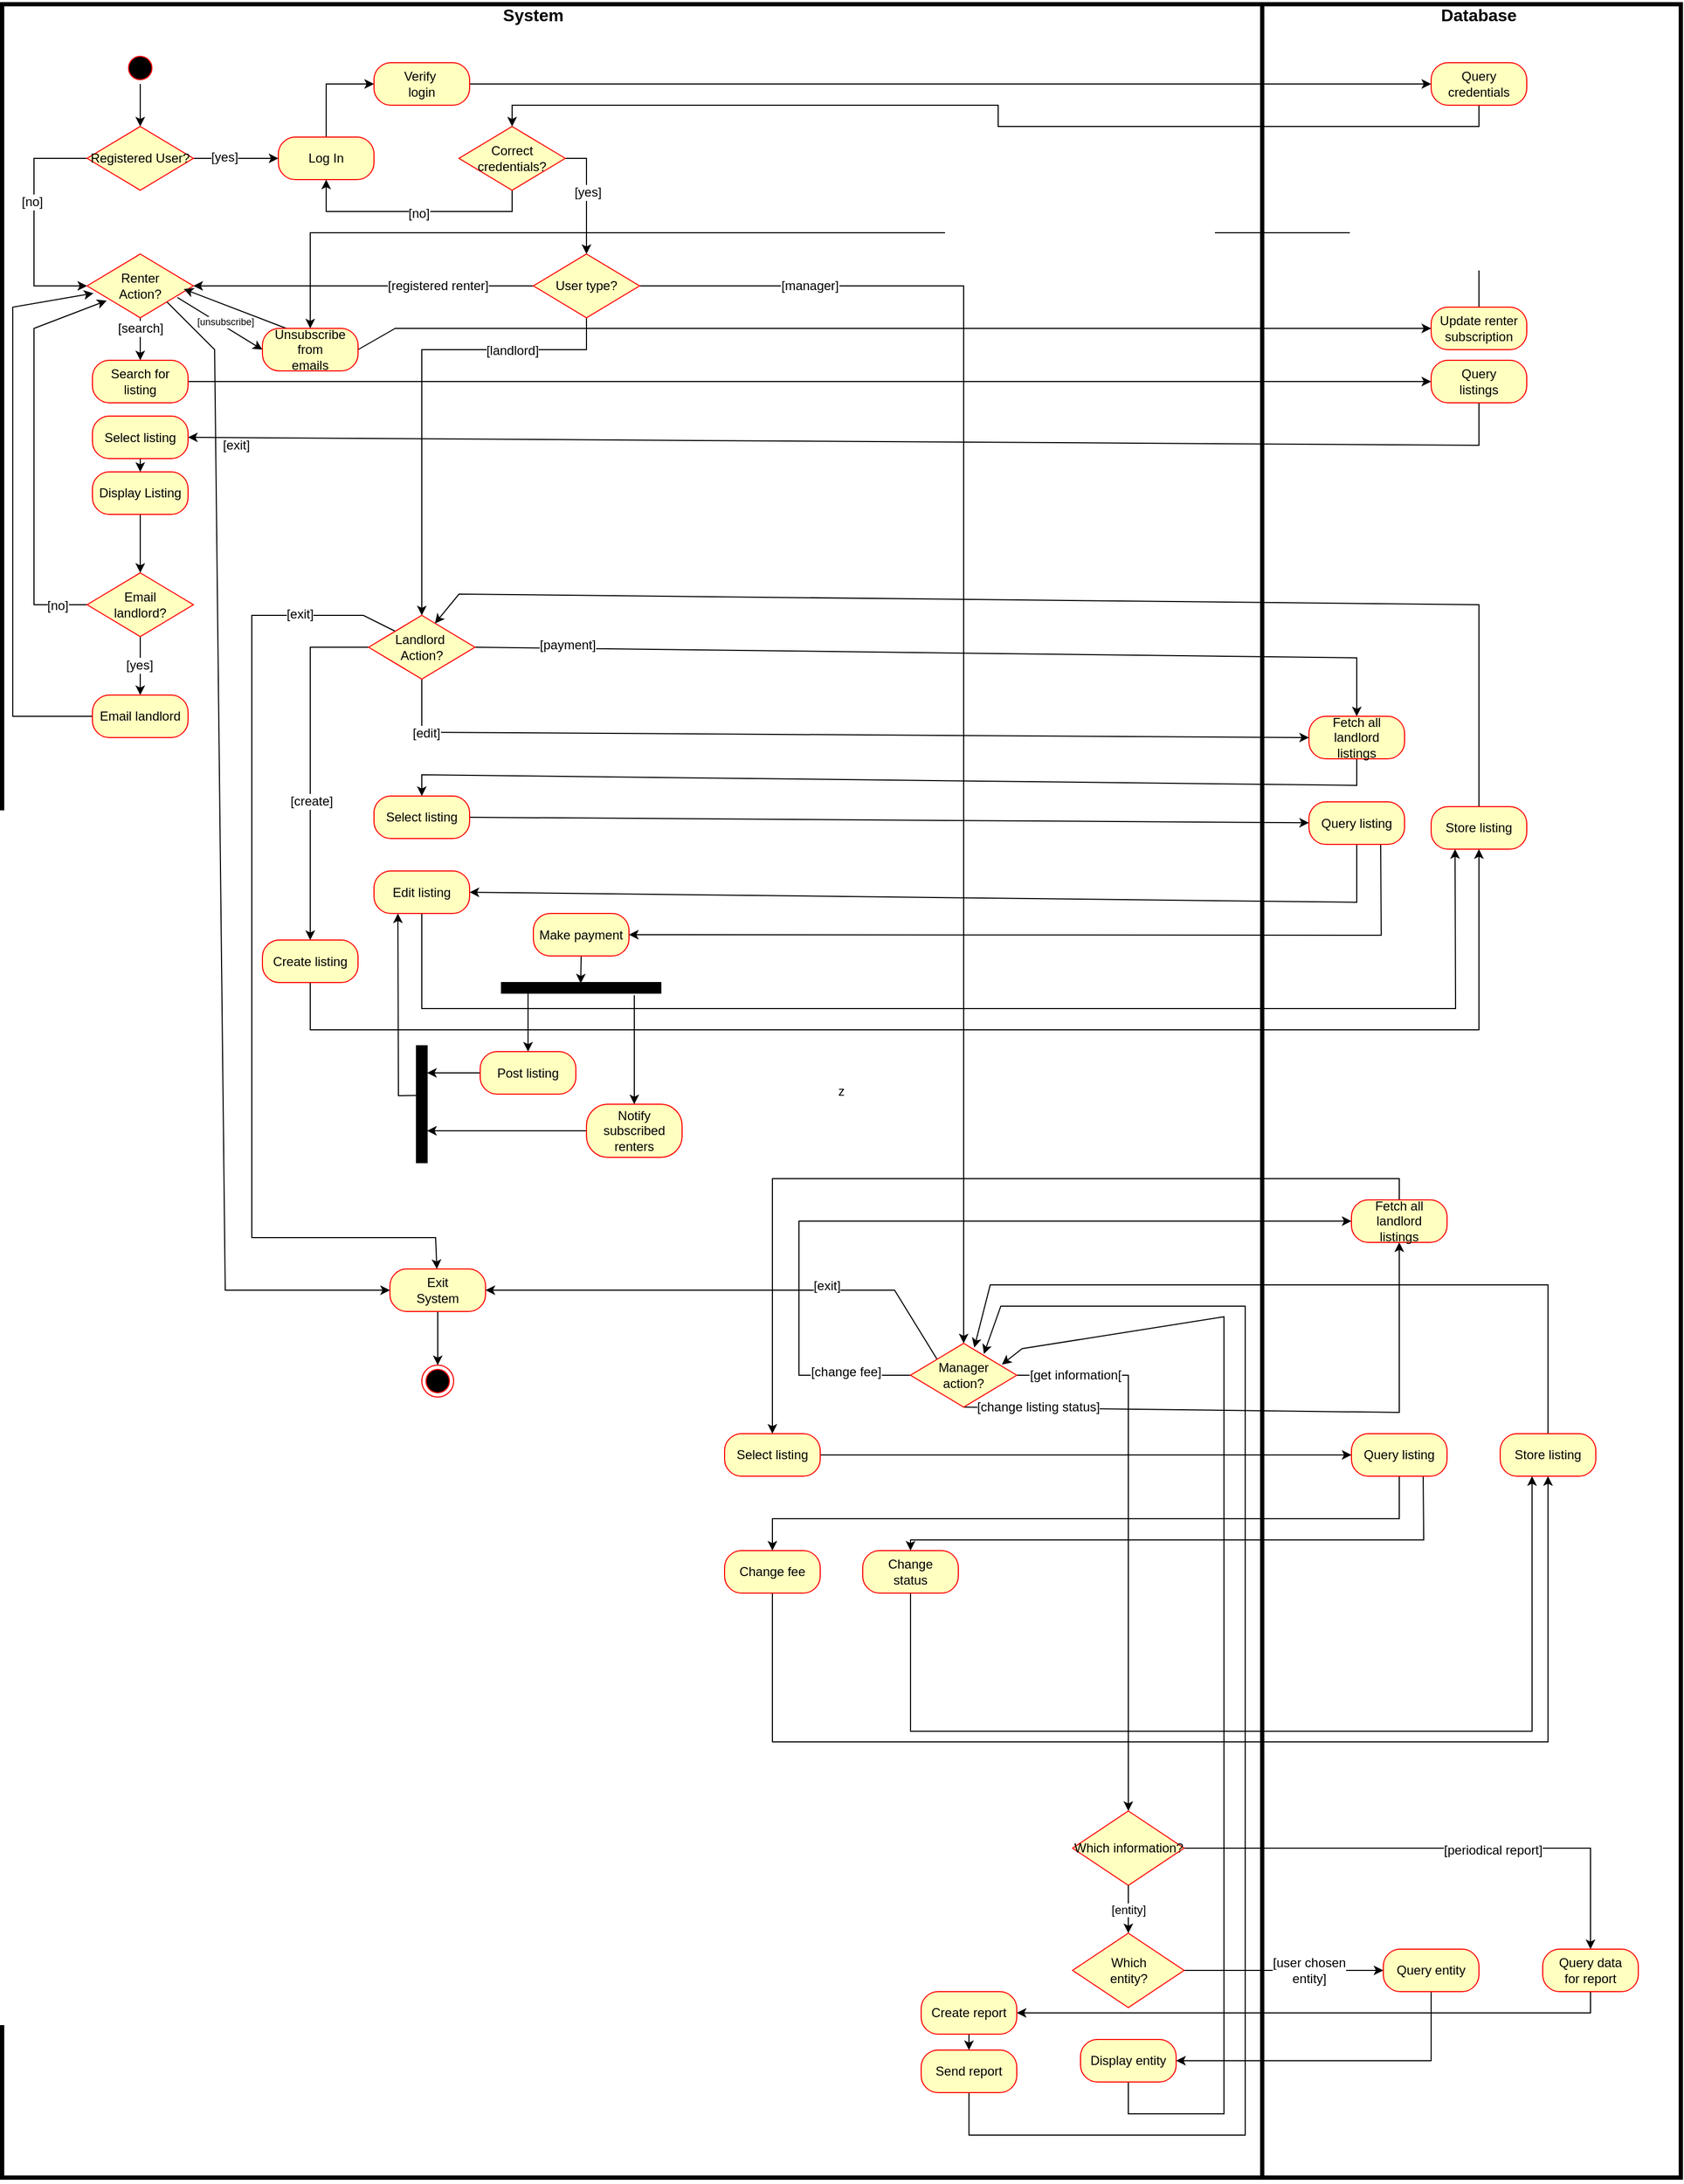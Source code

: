 <mxfile version="12.1.7" type="device" pages="1"><diagram id="JlBiW-BQGtLC-B6tLBqx" name="Page-1"><mxGraphModel dx="2017" dy="1209" grid="1" gridSize="10" guides="1" tooltips="1" connect="1" arrows="1" fold="1" page="1" pageScale="1" pageWidth="1100" pageHeight="850" math="0" shadow="0"><root><mxCell id="0"/><mxCell id="1" parent="0"/><mxCell id="4ZKdW3MRnfetIpIMp3Oo-5" value="z" style="rounded=0;whiteSpace=wrap;html=1;perimeterSpacing=2;strokeWidth=4;" parent="1" vertex="1"><mxGeometry x="10" y="35" width="1580" height="2045" as="geometry"/></mxCell><mxCell id="zYS_UzG8Xgxwzg6JMlMM-58" style="edgeStyle=none;rounded=0;orthogonalLoop=1;jettySize=auto;html=1;exitX=0.5;exitY=1;exitDx=0;exitDy=0;entryX=0.5;entryY=0;entryDx=0;entryDy=0;" parent="1" source="zYS_UzG8Xgxwzg6JMlMM-53" target="zYS_UzG8Xgxwzg6JMlMM-55" edge="1"><mxGeometry relative="1" as="geometry"/></mxCell><mxCell id="zYS_UzG8Xgxwzg6JMlMM-53" value="" style="ellipse;html=1;shape=startState;fillColor=#000000;strokeColor=#ff0000;" parent="1" vertex="1"><mxGeometry x="125" y="80" width="30" height="30" as="geometry"/></mxCell><mxCell id="zYS_UzG8Xgxwzg6JMlMM-60" value="" style="edgeStyle=none;rounded=0;orthogonalLoop=1;jettySize=auto;html=1;" parent="1" source="zYS_UzG8Xgxwzg6JMlMM-55" edge="1"><mxGeometry relative="1" as="geometry"><mxPoint x="270" y="180" as="targetPoint"/></mxGeometry></mxCell><mxCell id="zYS_UzG8Xgxwzg6JMlMM-61" value="[yes]" style="text;html=1;resizable=0;points=[];align=center;verticalAlign=middle;labelBackgroundColor=#ffffff;" parent="zYS_UzG8Xgxwzg6JMlMM-60" vertex="1" connectable="0"><mxGeometry x="-0.28" y="1" relative="1" as="geometry"><mxPoint as="offset"/></mxGeometry></mxCell><mxCell id="zYS_UzG8Xgxwzg6JMlMM-123" style="edgeStyle=none;rounded=0;orthogonalLoop=1;jettySize=auto;html=1;exitX=0;exitY=0.5;exitDx=0;exitDy=0;entryX=0;entryY=0.5;entryDx=0;entryDy=0;startArrow=none;startFill=0;endArrow=classic;endFill=1;" parent="1" source="zYS_UzG8Xgxwzg6JMlMM-55" target="zYS_UzG8Xgxwzg6JMlMM-115" edge="1"><mxGeometry relative="1" as="geometry"><Array as="points"><mxPoint x="40" y="180"/><mxPoint x="40" y="300"/></Array></mxGeometry></mxCell><mxCell id="zYS_UzG8Xgxwzg6JMlMM-124" value="[no]" style="text;html=1;resizable=0;points=[];align=center;verticalAlign=middle;labelBackgroundColor=#ffffff;" parent="zYS_UzG8Xgxwzg6JMlMM-123" vertex="1" connectable="0"><mxGeometry x="-0.176" y="-2" relative="1" as="geometry"><mxPoint as="offset"/></mxGeometry></mxCell><mxCell id="zYS_UzG8Xgxwzg6JMlMM-55" value="Registered User?" style="rhombus;whiteSpace=wrap;html=1;fillColor=#ffffc0;strokeColor=#ff0000;" parent="1" vertex="1"><mxGeometry x="90" y="150" width="100" height="60" as="geometry"/></mxCell><mxCell id="4ZKdW3MRnfetIpIMp3Oo-10" style="edgeStyle=orthogonalEdgeStyle;rounded=0;orthogonalLoop=1;jettySize=auto;html=1;exitX=0.5;exitY=0;exitDx=0;exitDy=0;entryX=0;entryY=0.5;entryDx=0;entryDy=0;" parent="1" source="zYS_UzG8Xgxwzg6JMlMM-62" target="4ZKdW3MRnfetIpIMp3Oo-9" edge="1"><mxGeometry relative="1" as="geometry"/></mxCell><mxCell id="zYS_UzG8Xgxwzg6JMlMM-62" value="Log In" style="rounded=1;whiteSpace=wrap;html=1;arcSize=40;fontColor=#000000;fillColor=#ffffc0;strokeColor=#ff0000;" parent="1" vertex="1"><mxGeometry x="270" y="160" width="90" height="40" as="geometry"/></mxCell><mxCell id="zYS_UzG8Xgxwzg6JMlMM-70" style="edgeStyle=none;rounded=0;orthogonalLoop=1;jettySize=auto;html=1;exitX=0.5;exitY=1;exitDx=0;exitDy=0;entryX=0.5;entryY=1;entryDx=0;entryDy=0;" parent="1" source="zYS_UzG8Xgxwzg6JMlMM-69" target="zYS_UzG8Xgxwzg6JMlMM-62" edge="1"><mxGeometry relative="1" as="geometry"><Array as="points"><mxPoint x="490" y="230"/><mxPoint x="315" y="230"/></Array></mxGeometry></mxCell><mxCell id="zYS_UzG8Xgxwzg6JMlMM-71" value="[no]" style="text;html=1;resizable=0;points=[];align=center;verticalAlign=middle;labelBackgroundColor=#ffffff;" parent="zYS_UzG8Xgxwzg6JMlMM-70" vertex="1" connectable="0"><mxGeometry x="-0.036" y="2" relative="1" as="geometry"><mxPoint as="offset"/></mxGeometry></mxCell><mxCell id="zYS_UzG8Xgxwzg6JMlMM-73" style="edgeStyle=none;rounded=0;orthogonalLoop=1;jettySize=auto;html=1;exitX=1;exitY=0.5;exitDx=0;exitDy=0;entryX=0.5;entryY=0;entryDx=0;entryDy=0;" parent="1" source="zYS_UzG8Xgxwzg6JMlMM-69" target="zYS_UzG8Xgxwzg6JMlMM-74" edge="1"><mxGeometry relative="1" as="geometry"><mxPoint x="440" y="290" as="targetPoint"/><Array as="points"><mxPoint x="560" y="180"/></Array></mxGeometry></mxCell><mxCell id="zYS_UzG8Xgxwzg6JMlMM-75" value="[yes]" style="text;html=1;resizable=0;points=[];align=center;verticalAlign=middle;labelBackgroundColor=#ffffff;" parent="zYS_UzG8Xgxwzg6JMlMM-73" vertex="1" connectable="0"><mxGeometry x="-0.058" y="1" relative="1" as="geometry"><mxPoint as="offset"/></mxGeometry></mxCell><mxCell id="zYS_UzG8Xgxwzg6JMlMM-69" value="Correct&lt;br&gt;credentials?" style="rhombus;whiteSpace=wrap;html=1;fillColor=#ffffc0;strokeColor=#ff0000;" parent="1" vertex="1"><mxGeometry x="440" y="150" width="100" height="60" as="geometry"/></mxCell><mxCell id="zYS_UzG8Xgxwzg6JMlMM-94" style="edgeStyle=none;rounded=0;orthogonalLoop=1;jettySize=auto;html=1;exitX=0.5;exitY=1;exitDx=0;exitDy=0;entryX=0.5;entryY=0;entryDx=0;entryDy=0;" parent="1" source="zYS_UzG8Xgxwzg6JMlMM-74" target="zYS_UzG8Xgxwzg6JMlMM-93" edge="1"><mxGeometry relative="1" as="geometry"><Array as="points"><mxPoint x="560" y="360"/><mxPoint x="405" y="360"/></Array></mxGeometry></mxCell><mxCell id="zYS_UzG8Xgxwzg6JMlMM-95" value="[landlord]" style="text;html=1;resizable=0;points=[];align=center;verticalAlign=middle;labelBackgroundColor=#ffffff;" parent="zYS_UzG8Xgxwzg6JMlMM-94" vertex="1" connectable="0"><mxGeometry x="0.064" relative="1" as="geometry"><mxPoint x="85" y="-46" as="offset"/></mxGeometry></mxCell><mxCell id="zYS_UzG8Xgxwzg6JMlMM-116" style="edgeStyle=none;rounded=0;orthogonalLoop=1;jettySize=auto;html=1;exitX=0;exitY=0.5;exitDx=0;exitDy=0;entryX=1;entryY=0.5;entryDx=0;entryDy=0;startArrow=none;startFill=0;endArrow=classic;endFill=1;" parent="1" source="zYS_UzG8Xgxwzg6JMlMM-74" target="zYS_UzG8Xgxwzg6JMlMM-115" edge="1"><mxGeometry relative="1" as="geometry"/></mxCell><mxCell id="zYS_UzG8Xgxwzg6JMlMM-117" value="[registered renter]" style="text;html=1;resizable=0;points=[];align=center;verticalAlign=middle;labelBackgroundColor=#ffffff;" parent="zYS_UzG8Xgxwzg6JMlMM-116" vertex="1" connectable="0"><mxGeometry x="0.113" y="-1" relative="1" as="geometry"><mxPoint x="88" y="1" as="offset"/></mxGeometry></mxCell><mxCell id="zYS_UzG8Xgxwzg6JMlMM-155" style="edgeStyle=none;rounded=0;orthogonalLoop=1;jettySize=auto;html=1;exitX=1;exitY=0.5;exitDx=0;exitDy=0;entryX=0.5;entryY=0;entryDx=0;entryDy=0;startArrow=none;startFill=0;endArrow=classic;endFill=1;" parent="1" source="zYS_UzG8Xgxwzg6JMlMM-74" target="zYS_UzG8Xgxwzg6JMlMM-154" edge="1"><mxGeometry relative="1" as="geometry"><Array as="points"><mxPoint x="800" y="300"/><mxPoint x="915" y="300"/></Array></mxGeometry></mxCell><mxCell id="zYS_UzG8Xgxwzg6JMlMM-156" value="[manager]" style="text;html=1;resizable=0;points=[];align=center;verticalAlign=middle;labelBackgroundColor=#ffffff;" parent="zYS_UzG8Xgxwzg6JMlMM-155" vertex="1" connectable="0"><mxGeometry x="-0.359" y="3" relative="1" as="geometry"><mxPoint x="-148" y="-111.5" as="offset"/></mxGeometry></mxCell><mxCell id="zYS_UzG8Xgxwzg6JMlMM-74" value="User type?" style="rhombus;whiteSpace=wrap;html=1;fillColor=#ffffc0;strokeColor=#ff0000;" parent="1" vertex="1"><mxGeometry x="510" y="270" width="100" height="60" as="geometry"/></mxCell><mxCell id="4ZKdW3MRnfetIpIMp3Oo-18" style="edgeStyle=none;rounded=0;orthogonalLoop=1;jettySize=auto;html=1;exitX=1;exitY=0.5;exitDx=0;exitDy=0;entryX=0;entryY=0.5;entryDx=0;entryDy=0;startArrow=none;startFill=0;endArrow=classic;endFill=1;exitPerimeter=0;" parent="1" source="zYS_UzG8Xgxwzg6JMlMM-76" target="4ZKdW3MRnfetIpIMp3Oo-14" edge="1"><mxGeometry relative="1" as="geometry"/></mxCell><mxCell id="zYS_UzG8Xgxwzg6JMlMM-76" value="Search for&lt;br&gt;listing" style="rounded=1;whiteSpace=wrap;html=1;arcSize=40;fontColor=#000000;fillColor=#ffffc0;strokeColor=#ff0000;" parent="1" vertex="1"><mxGeometry x="95" y="370" width="90" height="40" as="geometry"/></mxCell><mxCell id="zYS_UzG8Xgxwzg6JMlMM-85" style="edgeStyle=none;rounded=0;orthogonalLoop=1;jettySize=auto;html=1;exitX=0.5;exitY=1;exitDx=0;exitDy=0;entryX=0.5;entryY=0;entryDx=0;entryDy=0;" parent="1" source="zYS_UzG8Xgxwzg6JMlMM-82" target="zYS_UzG8Xgxwzg6JMlMM-84" edge="1"><mxGeometry relative="1" as="geometry"/></mxCell><mxCell id="zYS_UzG8Xgxwzg6JMlMM-82" value="Display Listing" style="rounded=1;whiteSpace=wrap;html=1;arcSize=40;fontColor=#000000;fillColor=#ffffc0;strokeColor=#ff0000;" parent="1" vertex="1"><mxGeometry x="95" y="475" width="90" height="40" as="geometry"/></mxCell><mxCell id="zYS_UzG8Xgxwzg6JMlMM-89" style="edgeStyle=none;rounded=0;orthogonalLoop=1;jettySize=auto;html=1;exitX=0.5;exitY=1;exitDx=0;exitDy=0;entryX=0.5;entryY=0;entryDx=0;entryDy=0;" parent="1" source="zYS_UzG8Xgxwzg6JMlMM-84" target="zYS_UzG8Xgxwzg6JMlMM-88" edge="1"><mxGeometry relative="1" as="geometry"/></mxCell><mxCell id="zYS_UzG8Xgxwzg6JMlMM-90" value="[yes]" style="text;html=1;resizable=0;points=[];align=center;verticalAlign=middle;labelBackgroundColor=#ffffff;" parent="zYS_UzG8Xgxwzg6JMlMM-89" vertex="1" connectable="0"><mxGeometry x="-0.019" y="-1" relative="1" as="geometry"><mxPoint as="offset"/></mxGeometry></mxCell><mxCell id="zYS_UzG8Xgxwzg6JMlMM-127" style="edgeStyle=none;rounded=0;orthogonalLoop=1;jettySize=auto;html=1;exitX=0;exitY=0.5;exitDx=0;exitDy=0;entryX=0.184;entryY=0.731;entryDx=0;entryDy=0;startArrow=none;startFill=0;endArrow=classic;endFill=1;entryPerimeter=0;" parent="1" source="zYS_UzG8Xgxwzg6JMlMM-84" target="zYS_UzG8Xgxwzg6JMlMM-115" edge="1"><mxGeometry relative="1" as="geometry"><Array as="points"><mxPoint x="40" y="600"/><mxPoint x="40" y="340"/></Array></mxGeometry></mxCell><mxCell id="zYS_UzG8Xgxwzg6JMlMM-129" value="[no]" style="text;html=1;resizable=0;points=[];align=center;verticalAlign=middle;labelBackgroundColor=#ffffff;" parent="zYS_UzG8Xgxwzg6JMlMM-127" vertex="1" connectable="0"><mxGeometry x="-0.851" y="1" relative="1" as="geometry"><mxPoint as="offset"/></mxGeometry></mxCell><mxCell id="zYS_UzG8Xgxwzg6JMlMM-84" value="Email&lt;br&gt;landlord?" style="rhombus;whiteSpace=wrap;html=1;fillColor=#ffffc0;strokeColor=#ff0000;" parent="1" vertex="1"><mxGeometry x="90" y="570" width="100" height="60" as="geometry"/></mxCell><mxCell id="zYS_UzG8Xgxwzg6JMlMM-128" style="edgeStyle=none;rounded=0;orthogonalLoop=1;jettySize=auto;html=1;exitX=0;exitY=0.5;exitDx=0;exitDy=0;startArrow=none;startFill=0;endArrow=classic;endFill=1;entryX=0.06;entryY=0.616;entryDx=0;entryDy=0;entryPerimeter=0;" parent="1" source="zYS_UzG8Xgxwzg6JMlMM-88" target="zYS_UzG8Xgxwzg6JMlMM-115" edge="1"><mxGeometry relative="1" as="geometry"><mxPoint x="20" y="600" as="targetPoint"/><Array as="points"><mxPoint x="20" y="705"/><mxPoint x="20" y="320"/></Array></mxGeometry></mxCell><mxCell id="zYS_UzG8Xgxwzg6JMlMM-88" value="Email landlord" style="rounded=1;whiteSpace=wrap;html=1;arcSize=40;fontColor=#000000;fillColor=#ffffc0;strokeColor=#ff0000;" parent="1" vertex="1"><mxGeometry x="95" y="685" width="90" height="40" as="geometry"/></mxCell><mxCell id="zYS_UzG8Xgxwzg6JMlMM-103" style="edgeStyle=none;rounded=0;orthogonalLoop=1;jettySize=auto;html=1;exitX=0;exitY=0.5;exitDx=0;exitDy=0;entryX=0.5;entryY=0;entryDx=0;entryDy=0;" parent="1" source="zYS_UzG8Xgxwzg6JMlMM-93" target="zYS_UzG8Xgxwzg6JMlMM-102" edge="1"><mxGeometry relative="1" as="geometry"><Array as="points"><mxPoint x="300" y="640"/><mxPoint x="300" y="800.5"/></Array></mxGeometry></mxCell><mxCell id="zYS_UzG8Xgxwzg6JMlMM-105" value="[create]" style="text;html=1;resizable=0;points=[];align=center;verticalAlign=middle;labelBackgroundColor=#ffffff;" parent="zYS_UzG8Xgxwzg6JMlMM-103" vertex="1" connectable="0"><mxGeometry x="0.206" y="1" relative="1" as="geometry"><mxPoint as="offset"/></mxGeometry></mxCell><mxCell id="zYS_UzG8Xgxwzg6JMlMM-152" style="edgeStyle=none;rounded=0;orthogonalLoop=1;jettySize=auto;html=1;exitX=0;exitY=0;exitDx=0;exitDy=0;startArrow=none;startFill=0;endArrow=classic;endFill=1;" parent="1" source="zYS_UzG8Xgxwzg6JMlMM-93" target="zYS_UzG8Xgxwzg6JMlMM-113" edge="1"><mxGeometry relative="1" as="geometry"><Array as="points"><mxPoint x="350" y="610"/><mxPoint x="245" y="610"/><mxPoint x="245" y="775.5"/><mxPoint x="245" y="1195.5"/><mxPoint x="418" y="1195.5"/></Array></mxGeometry></mxCell><mxCell id="zYS_UzG8Xgxwzg6JMlMM-153" value="[exit]" style="text;html=1;resizable=0;points=[];align=center;verticalAlign=middle;labelBackgroundColor=#ffffff;" parent="zYS_UzG8Xgxwzg6JMlMM-152" vertex="1" connectable="0"><mxGeometry x="-0.797" y="-1" relative="1" as="geometry"><mxPoint as="offset"/></mxGeometry></mxCell><mxCell id="4ZKdW3MRnfetIpIMp3Oo-35" style="edgeStyle=none;rounded=0;orthogonalLoop=1;jettySize=auto;html=1;exitX=0.5;exitY=1;exitDx=0;exitDy=0;entryX=0;entryY=0.5;entryDx=0;entryDy=0;startArrow=none;startFill=0;endArrow=classic;endFill=1;" parent="1" source="zYS_UzG8Xgxwzg6JMlMM-93" target="4ZKdW3MRnfetIpIMp3Oo-34" edge="1"><mxGeometry relative="1" as="geometry"><Array as="points"><mxPoint x="405" y="720"/></Array></mxGeometry></mxCell><mxCell id="4ZKdW3MRnfetIpIMp3Oo-36" value="[edit]" style="text;html=1;resizable=0;points=[];align=center;verticalAlign=middle;labelBackgroundColor=#ffffff;" parent="4ZKdW3MRnfetIpIMp3Oo-35" vertex="1" connectable="0"><mxGeometry x="-0.88" y="-1" relative="1" as="geometry"><mxPoint x="1" as="offset"/></mxGeometry></mxCell><mxCell id="4ZKdW3MRnfetIpIMp3Oo-39" style="edgeStyle=none;rounded=0;orthogonalLoop=1;jettySize=auto;html=1;exitX=1;exitY=0.5;exitDx=0;exitDy=0;entryX=0.5;entryY=0;entryDx=0;entryDy=0;startArrow=none;startFill=0;endArrow=classic;endFill=1;" parent="1" source="zYS_UzG8Xgxwzg6JMlMM-93" target="4ZKdW3MRnfetIpIMp3Oo-34" edge="1"><mxGeometry relative="1" as="geometry"><Array as="points"><mxPoint x="1285" y="650"/></Array></mxGeometry></mxCell><mxCell id="4ZKdW3MRnfetIpIMp3Oo-40" value="[payment]" style="text;html=1;resizable=0;points=[];align=center;verticalAlign=middle;labelBackgroundColor=#ffffff;" parent="4ZKdW3MRnfetIpIMp3Oo-39" vertex="1" connectable="0"><mxGeometry x="-0.803" y="3" relative="1" as="geometry"><mxPoint as="offset"/></mxGeometry></mxCell><mxCell id="zYS_UzG8Xgxwzg6JMlMM-93" value="Landlord&amp;nbsp;&lt;br&gt;Action?" style="rhombus;whiteSpace=wrap;html=1;fillColor=#ffffc0;strokeColor=#ff0000;" parent="1" vertex="1"><mxGeometry x="355" y="610" width="100" height="60" as="geometry"/></mxCell><mxCell id="4ZKdW3MRnfetIpIMp3Oo-33" style="edgeStyle=none;rounded=0;orthogonalLoop=1;jettySize=auto;html=1;exitX=0.5;exitY=1;exitDx=0;exitDy=0;entryX=0.25;entryY=1;entryDx=0;entryDy=0;startArrow=none;startFill=0;endArrow=classic;endFill=1;" parent="1" source="zYS_UzG8Xgxwzg6JMlMM-96" target="4ZKdW3MRnfetIpIMp3Oo-23" edge="1"><mxGeometry relative="1" as="geometry"><Array as="points"><mxPoint x="405" y="980"/><mxPoint x="1378" y="980"/></Array></mxGeometry></mxCell><mxCell id="4ZKdW3MRnfetIpIMp3Oo-49" style="edgeStyle=none;rounded=0;orthogonalLoop=1;jettySize=auto;html=1;exitX=0.25;exitY=1;exitDx=0;exitDy=0;entryX=1.029;entryY=0.575;entryDx=0;entryDy=0;entryPerimeter=0;startArrow=classic;startFill=1;endArrow=none;endFill=0;" parent="1" source="zYS_UzG8Xgxwzg6JMlMM-96" target="4ZKdW3MRnfetIpIMp3Oo-45" edge="1"><mxGeometry relative="1" as="geometry"><Array as="points"><mxPoint x="383" y="1062"/></Array></mxGeometry></mxCell><mxCell id="zYS_UzG8Xgxwzg6JMlMM-96" value="Edit listing" style="rounded=1;whiteSpace=wrap;html=1;arcSize=40;fontColor=#000000;fillColor=#ffffc0;strokeColor=#ff0000;" parent="1" vertex="1"><mxGeometry x="360" y="850.5" width="90" height="40" as="geometry"/></mxCell><mxCell id="4ZKdW3MRnfetIpIMp3Oo-24" style="edgeStyle=none;rounded=0;orthogonalLoop=1;jettySize=auto;html=1;exitX=0.5;exitY=1;exitDx=0;exitDy=0;entryX=0.5;entryY=1;entryDx=0;entryDy=0;startArrow=none;startFill=0;endArrow=classic;endFill=1;" parent="1" source="zYS_UzG8Xgxwzg6JMlMM-102" target="4ZKdW3MRnfetIpIMp3Oo-23" edge="1"><mxGeometry relative="1" as="geometry"><Array as="points"><mxPoint x="300" y="1000"/><mxPoint x="1400" y="1000"/></Array></mxGeometry></mxCell><mxCell id="zYS_UzG8Xgxwzg6JMlMM-102" value="Create listing" style="rounded=1;whiteSpace=wrap;html=1;arcSize=40;fontColor=#000000;fillColor=#ffffc0;strokeColor=#ff0000;" parent="1" vertex="1"><mxGeometry x="255" y="915.5" width="90" height="40" as="geometry"/></mxCell><mxCell id="zYS_UzG8Xgxwzg6JMlMM-112" value="" style="ellipse;html=1;shape=endState;fillColor=#000000;strokeColor=#ff0000;" parent="1" vertex="1"><mxGeometry x="405" y="1315.5" width="30" height="30" as="geometry"/></mxCell><mxCell id="zYS_UzG8Xgxwzg6JMlMM-114" style="edgeStyle=none;rounded=0;orthogonalLoop=1;jettySize=auto;html=1;exitX=0.5;exitY=1;exitDx=0;exitDy=0;entryX=0.5;entryY=0;entryDx=0;entryDy=0;startArrow=none;startFill=0;endArrow=classic;endFill=1;" parent="1" source="zYS_UzG8Xgxwzg6JMlMM-113" target="zYS_UzG8Xgxwzg6JMlMM-112" edge="1"><mxGeometry relative="1" as="geometry"/></mxCell><mxCell id="zYS_UzG8Xgxwzg6JMlMM-113" value="Exit&lt;br&gt;System" style="rounded=1;whiteSpace=wrap;html=1;arcSize=40;fontColor=#000000;fillColor=#ffffc0;strokeColor=#ff0000;" parent="1" vertex="1"><mxGeometry x="375" y="1225" width="90" height="40" as="geometry"/></mxCell><mxCell id="zYS_UzG8Xgxwzg6JMlMM-119" style="edgeStyle=none;rounded=0;orthogonalLoop=1;jettySize=auto;html=1;exitX=0.5;exitY=1;exitDx=0;exitDy=0;entryX=0.5;entryY=0;entryDx=0;entryDy=0;startArrow=none;startFill=0;endArrow=classic;endFill=1;" parent="1" source="zYS_UzG8Xgxwzg6JMlMM-115" target="zYS_UzG8Xgxwzg6JMlMM-76" edge="1"><mxGeometry relative="1" as="geometry"/></mxCell><mxCell id="zYS_UzG8Xgxwzg6JMlMM-120" value="[search]" style="text;html=1;resizable=0;points=[];align=center;verticalAlign=middle;labelBackgroundColor=#ffffff;" parent="zYS_UzG8Xgxwzg6JMlMM-119" vertex="1" connectable="0"><mxGeometry x="0.021" y="-2" relative="1" as="geometry"><mxPoint x="2" y="-10.5" as="offset"/></mxGeometry></mxCell><mxCell id="zYS_UzG8Xgxwzg6JMlMM-121" style="edgeStyle=none;rounded=0;orthogonalLoop=1;jettySize=auto;html=1;exitX=1;exitY=1;exitDx=0;exitDy=0;entryX=0;entryY=0.5;entryDx=0;entryDy=0;startArrow=none;startFill=0;endArrow=classic;endFill=1;" parent="1" source="zYS_UzG8Xgxwzg6JMlMM-115" target="zYS_UzG8Xgxwzg6JMlMM-113" edge="1"><mxGeometry relative="1" as="geometry"><Array as="points"><mxPoint x="210" y="360"/><mxPoint x="220" y="1245"/></Array></mxGeometry></mxCell><mxCell id="zYS_UzG8Xgxwzg6JMlMM-122" value="[exit]" style="text;html=1;resizable=0;points=[];align=center;verticalAlign=middle;labelBackgroundColor=#ffffff;" parent="zYS_UzG8Xgxwzg6JMlMM-121" vertex="1" connectable="0"><mxGeometry x="-0.888" y="-1" relative="1" as="geometry"><mxPoint x="22" y="90.5" as="offset"/></mxGeometry></mxCell><mxCell id="LxbKf6wQo4PZr4yEK8YP-3" style="rounded=0;orthogonalLoop=1;jettySize=auto;html=1;exitX=0.85;exitY=0.683;exitDx=0;exitDy=0;entryX=0;entryY=0.5;entryDx=0;entryDy=0;exitPerimeter=0;" edge="1" parent="1" source="zYS_UzG8Xgxwzg6JMlMM-115" target="LxbKf6wQo4PZr4yEK8YP-1"><mxGeometry relative="1" as="geometry"/></mxCell><mxCell id="LxbKf6wQo4PZr4yEK8YP-8" value="[unsubscribe]" style="text;html=1;resizable=0;points=[];align=center;verticalAlign=middle;labelBackgroundColor=#ffffff;fontSize=9;" vertex="1" connectable="0" parent="LxbKf6wQo4PZr4yEK8YP-3"><mxGeometry x="-0.163" y="3" relative="1" as="geometry"><mxPoint x="10" y="5" as="offset"/></mxGeometry></mxCell><mxCell id="zYS_UzG8Xgxwzg6JMlMM-115" value="Renter&lt;br&gt;Action?" style="rhombus;whiteSpace=wrap;html=1;fillColor=#ffffc0;strokeColor=#ff0000;" parent="1" vertex="1"><mxGeometry x="90" y="270" width="100" height="60" as="geometry"/></mxCell><mxCell id="zYS_UzG8Xgxwzg6JMlMM-134" value="" style="html=1;points=[];perimeter=orthogonalPerimeter;fillColor=#000000;rotation=90;" parent="1" vertex="1"><mxGeometry x="550" y="885.5" width="10" height="150" as="geometry"/></mxCell><mxCell id="4ZKdW3MRnfetIpIMp3Oo-47" style="edgeStyle=none;rounded=0;orthogonalLoop=1;jettySize=auto;html=1;exitX=0;exitY=0.5;exitDx=0;exitDy=0;startArrow=none;startFill=0;endArrow=classic;endFill=1;" parent="1" source="zYS_UzG8Xgxwzg6JMlMM-136" target="4ZKdW3MRnfetIpIMp3Oo-45" edge="1"><mxGeometry relative="1" as="geometry"/></mxCell><mxCell id="zYS_UzG8Xgxwzg6JMlMM-136" value="Post listing" style="rounded=1;whiteSpace=wrap;html=1;arcSize=40;fontColor=#000000;fillColor=#ffffc0;strokeColor=#ff0000;" parent="1" vertex="1"><mxGeometry x="460" y="1020.5" width="90" height="40" as="geometry"/></mxCell><mxCell id="4ZKdW3MRnfetIpIMp3Oo-48" style="edgeStyle=none;rounded=0;orthogonalLoop=1;jettySize=auto;html=1;exitX=0;exitY=0.5;exitDx=0;exitDy=0;startArrow=none;startFill=0;endArrow=classic;endFill=1;" parent="1" source="zYS_UzG8Xgxwzg6JMlMM-137" target="4ZKdW3MRnfetIpIMp3Oo-45" edge="1"><mxGeometry relative="1" as="geometry"/></mxCell><mxCell id="zYS_UzG8Xgxwzg6JMlMM-137" value="Notify&lt;br&gt;subscribed&lt;br&gt;renters" style="rounded=1;whiteSpace=wrap;html=1;arcSize=40;fontColor=#000000;fillColor=#ffffc0;strokeColor=#ff0000;" parent="1" vertex="1"><mxGeometry x="560" y="1070" width="90" height="50" as="geometry"/></mxCell><mxCell id="zYS_UzG8Xgxwzg6JMlMM-138" style="edgeStyle=none;rounded=0;orthogonalLoop=1;jettySize=auto;html=1;entryX=0.5;entryY=0;entryDx=0;entryDy=0;startArrow=none;startFill=0;endArrow=classic;endFill=1;" parent="1" target="zYS_UzG8Xgxwzg6JMlMM-136" edge="1"><mxGeometry relative="1" as="geometry"><mxPoint x="505" y="965.5" as="sourcePoint"/><mxPoint x="565.15" y="964.88" as="targetPoint"/></mxGeometry></mxCell><mxCell id="zYS_UzG8Xgxwzg6JMlMM-139" style="edgeStyle=none;rounded=0;orthogonalLoop=1;jettySize=auto;html=1;entryX=0.5;entryY=0;entryDx=0;entryDy=0;startArrow=none;startFill=0;endArrow=classic;endFill=1;" parent="1" target="zYS_UzG8Xgxwzg6JMlMM-137" edge="1"><mxGeometry relative="1" as="geometry"><mxPoint x="605" y="967.5" as="sourcePoint"/><mxPoint x="525" y="1030.5" as="targetPoint"/></mxGeometry></mxCell><mxCell id="zYS_UzG8Xgxwzg6JMlMM-149" style="edgeStyle=none;rounded=0;orthogonalLoop=1;jettySize=auto;html=1;exitX=0.5;exitY=1;exitDx=0;exitDy=0;entryX=0.076;entryY=0.503;entryDx=0;entryDy=0;entryPerimeter=0;startArrow=none;startFill=0;endArrow=classic;endFill=1;" parent="1" source="zYS_UzG8Xgxwzg6JMlMM-147" target="zYS_UzG8Xgxwzg6JMlMM-134" edge="1"><mxGeometry relative="1" as="geometry"/></mxCell><mxCell id="zYS_UzG8Xgxwzg6JMlMM-147" value="Make payment" style="rounded=1;whiteSpace=wrap;html=1;arcSize=40;fontColor=#000000;fillColor=#ffffc0;strokeColor=#ff0000;" parent="1" vertex="1"><mxGeometry x="510" y="890.5" width="90" height="40" as="geometry"/></mxCell><mxCell id="zYS_UzG8Xgxwzg6JMlMM-158" style="edgeStyle=none;rounded=0;orthogonalLoop=1;jettySize=auto;html=1;exitX=0;exitY=0.5;exitDx=0;exitDy=0;entryX=0;entryY=0.5;entryDx=0;entryDy=0;startArrow=none;startFill=0;endArrow=classic;endFill=1;" parent="1" source="zYS_UzG8Xgxwzg6JMlMM-154" target="4ZKdW3MRnfetIpIMp3Oo-50" edge="1"><mxGeometry relative="1" as="geometry"><Array as="points"><mxPoint x="760" y="1325"/><mxPoint x="760" y="1180"/></Array></mxGeometry></mxCell><mxCell id="4ZKdW3MRnfetIpIMp3Oo-51" value="[change fee]" style="text;html=1;resizable=0;points=[];align=center;verticalAlign=middle;labelBackgroundColor=#ffffff;" parent="zYS_UzG8Xgxwzg6JMlMM-158" vertex="1" connectable="0"><mxGeometry x="-0.842" y="-3" relative="1" as="geometry"><mxPoint as="offset"/></mxGeometry></mxCell><mxCell id="zYS_UzG8Xgxwzg6JMlMM-162" style="edgeStyle=none;rounded=0;orthogonalLoop=1;jettySize=auto;html=1;exitX=0.5;exitY=1;exitDx=0;exitDy=0;startArrow=none;startFill=0;endArrow=classic;endFill=1;entryX=0.5;entryY=1;entryDx=0;entryDy=0;" parent="1" source="zYS_UzG8Xgxwzg6JMlMM-154" target="4ZKdW3MRnfetIpIMp3Oo-50" edge="1"><mxGeometry relative="1" as="geometry"><mxPoint x="914.828" y="1405" as="targetPoint"/><Array as="points"><mxPoint x="1325" y="1360"/></Array></mxGeometry></mxCell><mxCell id="4ZKdW3MRnfetIpIMp3Oo-62" value="[change listing status]" style="text;html=1;resizable=0;points=[];align=center;verticalAlign=middle;labelBackgroundColor=#ffffff;" parent="zYS_UzG8Xgxwzg6JMlMM-162" vertex="1" connectable="0"><mxGeometry x="-0.782" y="2" relative="1" as="geometry"><mxPoint x="8" y="1" as="offset"/></mxGeometry></mxCell><mxCell id="zYS_UzG8Xgxwzg6JMlMM-172" value="" style="edgeStyle=none;rounded=0;orthogonalLoop=1;jettySize=auto;html=1;exitX=1;exitY=0.5;exitDx=0;exitDy=0;entryX=0.5;entryY=0;entryDx=0;entryDy=0;startArrow=none;startFill=0;endArrow=classic;endFill=1;" parent="1" source="zYS_UzG8Xgxwzg6JMlMM-154" target="zYS_UzG8Xgxwzg6JMlMM-173" edge="1"><mxGeometry relative="1" as="geometry"><Array as="points"><mxPoint x="1070" y="1325"/></Array><mxPoint x="1050" y="1415" as="targetPoint"/></mxGeometry></mxCell><mxCell id="4ZKdW3MRnfetIpIMp3Oo-65" value="[get information[" style="text;html=1;resizable=0;points=[];align=center;verticalAlign=middle;labelBackgroundColor=#ffffff;" parent="zYS_UzG8Xgxwzg6JMlMM-172" vertex="1" connectable="0"><mxGeometry x="-0.786" relative="1" as="geometry"><mxPoint as="offset"/></mxGeometry></mxCell><mxCell id="4ZKdW3MRnfetIpIMp3Oo-16" style="edgeStyle=none;rounded=0;orthogonalLoop=1;jettySize=auto;html=1;exitX=0;exitY=0;exitDx=0;exitDy=0;entryX=1;entryY=0.5;entryDx=0;entryDy=0;startArrow=none;startFill=0;endArrow=classic;endFill=1;" parent="1" source="zYS_UzG8Xgxwzg6JMlMM-154" target="zYS_UzG8Xgxwzg6JMlMM-113" edge="1"><mxGeometry relative="1" as="geometry"><Array as="points"><mxPoint x="850" y="1245"/></Array></mxGeometry></mxCell><mxCell id="4ZKdW3MRnfetIpIMp3Oo-17" value="[exit]" style="text;html=1;resizable=0;points=[];align=center;verticalAlign=middle;labelBackgroundColor=#ffffff;" parent="4ZKdW3MRnfetIpIMp3Oo-16" vertex="1" connectable="0"><mxGeometry x="-0.39" y="-4" relative="1" as="geometry"><mxPoint as="offset"/></mxGeometry></mxCell><mxCell id="zYS_UzG8Xgxwzg6JMlMM-154" value="Manager&lt;br&gt;action?" style="rhombus;whiteSpace=wrap;html=1;fillColor=#ffffc0;strokeColor=#ff0000;" parent="1" vertex="1"><mxGeometry x="865" y="1295" width="100" height="60" as="geometry"/></mxCell><mxCell id="4ZKdW3MRnfetIpIMp3Oo-59" style="edgeStyle=none;rounded=0;orthogonalLoop=1;jettySize=auto;html=1;exitX=0.5;exitY=1;exitDx=0;exitDy=0;entryX=0.5;entryY=1;entryDx=0;entryDy=0;startArrow=none;startFill=0;endArrow=classic;endFill=1;strokeWidth=1;" parent="1" source="zYS_UzG8Xgxwzg6JMlMM-157" target="4ZKdW3MRnfetIpIMp3Oo-58" edge="1"><mxGeometry relative="1" as="geometry"><Array as="points"><mxPoint x="735" y="1670"/><mxPoint x="1465" y="1670"/></Array></mxGeometry></mxCell><mxCell id="zYS_UzG8Xgxwzg6JMlMM-157" value="Change fee" style="rounded=1;whiteSpace=wrap;html=1;arcSize=40;fontColor=#000000;fillColor=#ffffc0;strokeColor=#ff0000;" parent="1" vertex="1"><mxGeometry x="690" y="1490" width="90" height="40" as="geometry"/></mxCell><mxCell id="4ZKdW3MRnfetIpIMp3Oo-64" style="edgeStyle=none;rounded=0;orthogonalLoop=1;jettySize=auto;html=1;exitX=0.5;exitY=1;exitDx=0;exitDy=0;entryX=0.333;entryY=1;entryDx=0;entryDy=0;entryPerimeter=0;startArrow=none;startFill=0;endArrow=classic;endFill=1;strokeWidth=1;" parent="1" source="zYS_UzG8Xgxwzg6JMlMM-169" target="4ZKdW3MRnfetIpIMp3Oo-58" edge="1"><mxGeometry relative="1" as="geometry"><Array as="points"><mxPoint x="865" y="1660"/><mxPoint x="1450" y="1660"/></Array></mxGeometry></mxCell><mxCell id="zYS_UzG8Xgxwzg6JMlMM-169" value="Change&lt;br&gt;status" style="rounded=1;whiteSpace=wrap;html=1;arcSize=40;fontColor=#000000;fillColor=#ffffc0;strokeColor=#ff0000;" parent="1" vertex="1"><mxGeometry x="820" y="1490" width="90" height="40" as="geometry"/></mxCell><mxCell id="zYS_UzG8Xgxwzg6JMlMM-179" style="edgeStyle=none;rounded=0;orthogonalLoop=1;jettySize=auto;html=1;exitX=0;exitY=0.5;exitDx=0;exitDy=0;entryX=0.5;entryY=0;entryDx=0;entryDy=0;startArrow=none;startFill=0;endArrow=classic;endFill=1;" parent="1" source="zYS_UzG8Xgxwzg6JMlMM-173" target="4ZKdW3MRnfetIpIMp3Oo-73" edge="1"><mxGeometry relative="1" as="geometry"><Array as="points"><mxPoint x="1505" y="1770"/></Array><mxPoint x="910" y="1865" as="targetPoint"/></mxGeometry></mxCell><mxCell id="zYS_UzG8Xgxwzg6JMlMM-180" value="[periodical report]" style="text;html=1;resizable=0;points=[];align=center;verticalAlign=middle;labelBackgroundColor=#ffffff;" parent="zYS_UzG8Xgxwzg6JMlMM-179" vertex="1" connectable="0"><mxGeometry x="0.356" y="-2" relative="1" as="geometry"><mxPoint as="offset"/></mxGeometry></mxCell><mxCell id="zYS_UzG8Xgxwzg6JMlMM-173" value="Which information?" style="rhombus;whiteSpace=wrap;html=1;fillColor=#ffffc0;strokeColor=#ff0000;" parent="1" vertex="1"><mxGeometry x="1017.5" y="1735" width="105" height="70" as="geometry"/></mxCell><mxCell id="zYS_UzG8Xgxwzg6JMlMM-177" value="[entity]" style="edgeStyle=none;rounded=0;orthogonalLoop=1;jettySize=auto;html=1;startArrow=classic;startFill=1;endArrow=none;endFill=0;exitX=0.5;exitY=0;exitDx=0;exitDy=0;" parent="1" source="4ZKdW3MRnfetIpIMp3Oo-67" target="zYS_UzG8Xgxwzg6JMlMM-173" edge="1"><mxGeometry relative="1" as="geometry"><mxPoint x="1070" y="1845" as="sourcePoint"/></mxGeometry></mxCell><mxCell id="4ZKdW3MRnfetIpIMp3Oo-6" value="" style="endArrow=none;html=1;entryX=0.75;entryY=0;entryDx=0;entryDy=0;exitX=0.75;exitY=1;exitDx=0;exitDy=0;strokeWidth=4;" parent="1" source="4ZKdW3MRnfetIpIMp3Oo-5" target="4ZKdW3MRnfetIpIMp3Oo-5" edge="1"><mxGeometry width="50" height="50" relative="1" as="geometry"><mxPoint x="1180" y="200" as="sourcePoint"/><mxPoint x="1230" y="150" as="targetPoint"/></mxGeometry></mxCell><mxCell id="4ZKdW3MRnfetIpIMp3Oo-7" value="&lt;font style=&quot;font-size: 16px&quot;&gt;&lt;b&gt;System&lt;/b&gt;&lt;/font&gt;" style="text;html=1;strokeColor=none;fillColor=none;align=center;verticalAlign=middle;whiteSpace=wrap;rounded=0;" parent="1" vertex="1"><mxGeometry x="490" y="35" width="40" height="20" as="geometry"/></mxCell><mxCell id="4ZKdW3MRnfetIpIMp3Oo-8" value="&lt;font style=&quot;font-size: 16px&quot;&gt;&lt;b&gt;Database&lt;/b&gt;&lt;/font&gt;" style="text;html=1;strokeColor=none;fillColor=none;align=center;verticalAlign=middle;whiteSpace=wrap;rounded=0;" parent="1" vertex="1"><mxGeometry x="1380" y="35" width="40" height="20" as="geometry"/></mxCell><mxCell id="4ZKdW3MRnfetIpIMp3Oo-12" style="edgeStyle=orthogonalEdgeStyle;rounded=0;orthogonalLoop=1;jettySize=auto;html=1;exitX=1;exitY=0.5;exitDx=0;exitDy=0;entryX=0;entryY=0.5;entryDx=0;entryDy=0;" parent="1" source="4ZKdW3MRnfetIpIMp3Oo-9" target="4ZKdW3MRnfetIpIMp3Oo-11" edge="1"><mxGeometry relative="1" as="geometry"/></mxCell><mxCell id="4ZKdW3MRnfetIpIMp3Oo-9" value="Verify&amp;nbsp;&lt;br&gt;login" style="rounded=1;whiteSpace=wrap;html=1;arcSize=40;fontColor=#000000;fillColor=#ffffc0;strokeColor=#ff0000;" parent="1" vertex="1"><mxGeometry x="360" y="90" width="90" height="40" as="geometry"/></mxCell><mxCell id="4ZKdW3MRnfetIpIMp3Oo-13" style="edgeStyle=orthogonalEdgeStyle;rounded=0;orthogonalLoop=1;jettySize=auto;html=1;exitX=0.5;exitY=1;exitDx=0;exitDy=0;" parent="1" source="4ZKdW3MRnfetIpIMp3Oo-11" target="zYS_UzG8Xgxwzg6JMlMM-69" edge="1"><mxGeometry relative="1" as="geometry"/></mxCell><mxCell id="4ZKdW3MRnfetIpIMp3Oo-11" value="Query&lt;br&gt;credentials" style="rounded=1;whiteSpace=wrap;html=1;arcSize=40;fontColor=#000000;fillColor=#ffffc0;strokeColor=#ff0000;" parent="1" vertex="1"><mxGeometry x="1355" y="90" width="90" height="40" as="geometry"/></mxCell><mxCell id="4ZKdW3MRnfetIpIMp3Oo-19" style="edgeStyle=none;rounded=0;orthogonalLoop=1;jettySize=auto;html=1;exitX=0.5;exitY=1;exitDx=0;exitDy=0;entryX=1;entryY=0.5;entryDx=0;entryDy=0;startArrow=none;startFill=0;endArrow=classic;endFill=1;" parent="1" source="4ZKdW3MRnfetIpIMp3Oo-14" target="4ZKdW3MRnfetIpIMp3Oo-20" edge="1"><mxGeometry relative="1" as="geometry"><Array as="points"><mxPoint x="1400" y="450"/></Array></mxGeometry></mxCell><mxCell id="4ZKdW3MRnfetIpIMp3Oo-14" value="Query&lt;br&gt;listings" style="rounded=1;whiteSpace=wrap;html=1;arcSize=40;fontColor=#000000;fillColor=#ffffc0;strokeColor=#ff0000;" parent="1" vertex="1"><mxGeometry x="1355" y="370" width="90" height="40" as="geometry"/></mxCell><mxCell id="4ZKdW3MRnfetIpIMp3Oo-21" style="edgeStyle=none;rounded=0;orthogonalLoop=1;jettySize=auto;html=1;exitX=0.5;exitY=1;exitDx=0;exitDy=0;startArrow=none;startFill=0;endArrow=classic;endFill=1;entryX=0.5;entryY=0;entryDx=0;entryDy=0;" parent="1" source="4ZKdW3MRnfetIpIMp3Oo-20" target="zYS_UzG8Xgxwzg6JMlMM-82" edge="1"><mxGeometry relative="1" as="geometry"/></mxCell><mxCell id="4ZKdW3MRnfetIpIMp3Oo-20" value="Select listing" style="rounded=1;whiteSpace=wrap;html=1;arcSize=40;fontColor=#000000;fillColor=#ffffc0;strokeColor=#ff0000;" parent="1" vertex="1"><mxGeometry x="95" y="422.5" width="90" height="40" as="geometry"/></mxCell><mxCell id="4ZKdW3MRnfetIpIMp3Oo-25" style="edgeStyle=none;rounded=0;orthogonalLoop=1;jettySize=auto;html=1;exitX=0.5;exitY=0;exitDx=0;exitDy=0;entryX=0.624;entryY=0.127;entryDx=0;entryDy=0;entryPerimeter=0;startArrow=none;startFill=0;endArrow=classic;endFill=1;" parent="1" source="4ZKdW3MRnfetIpIMp3Oo-23" target="zYS_UzG8Xgxwzg6JMlMM-93" edge="1"><mxGeometry relative="1" as="geometry"><Array as="points"><mxPoint x="1400" y="760"/><mxPoint x="1400" y="600"/><mxPoint x="440" y="590"/></Array></mxGeometry></mxCell><mxCell id="4ZKdW3MRnfetIpIMp3Oo-23" value="Store listing" style="rounded=1;whiteSpace=wrap;html=1;arcSize=40;fontColor=#000000;fillColor=#ffffc0;strokeColor=#ff0000;" parent="1" vertex="1"><mxGeometry x="1355" y="790" width="90" height="40" as="geometry"/></mxCell><mxCell id="4ZKdW3MRnfetIpIMp3Oo-32" style="edgeStyle=none;rounded=0;orthogonalLoop=1;jettySize=auto;html=1;exitX=0.5;exitY=1;exitDx=0;exitDy=0;entryX=1;entryY=0.5;entryDx=0;entryDy=0;startArrow=none;startFill=0;endArrow=classic;endFill=1;" parent="1" source="4ZKdW3MRnfetIpIMp3Oo-26" target="zYS_UzG8Xgxwzg6JMlMM-96" edge="1"><mxGeometry relative="1" as="geometry"><Array as="points"><mxPoint x="1285" y="880"/></Array></mxGeometry></mxCell><mxCell id="4ZKdW3MRnfetIpIMp3Oo-42" style="edgeStyle=none;rounded=0;orthogonalLoop=1;jettySize=auto;html=1;exitX=0.75;exitY=1;exitDx=0;exitDy=0;entryX=1;entryY=0.5;entryDx=0;entryDy=0;startArrow=none;startFill=0;endArrow=classic;endFill=1;" parent="1" source="4ZKdW3MRnfetIpIMp3Oo-26" target="zYS_UzG8Xgxwzg6JMlMM-147" edge="1"><mxGeometry relative="1" as="geometry"><Array as="points"><mxPoint x="1308" y="911"/></Array></mxGeometry></mxCell><mxCell id="4ZKdW3MRnfetIpIMp3Oo-26" value="Query listing" style="rounded=1;whiteSpace=wrap;html=1;arcSize=40;fontColor=#000000;fillColor=#ffffc0;strokeColor=#ff0000;" parent="1" vertex="1"><mxGeometry x="1240" y="785.5" width="90" height="40" as="geometry"/></mxCell><mxCell id="4ZKdW3MRnfetIpIMp3Oo-30" style="edgeStyle=none;rounded=0;orthogonalLoop=1;jettySize=auto;html=1;exitX=1;exitY=0.5;exitDx=0;exitDy=0;startArrow=none;startFill=0;endArrow=classic;endFill=1;" parent="1" source="4ZKdW3MRnfetIpIMp3Oo-27" target="4ZKdW3MRnfetIpIMp3Oo-26" edge="1"><mxGeometry relative="1" as="geometry"/></mxCell><mxCell id="4ZKdW3MRnfetIpIMp3Oo-27" value="Select listing" style="rounded=1;whiteSpace=wrap;html=1;arcSize=40;fontColor=#000000;fillColor=#ffffc0;strokeColor=#ff0000;" parent="1" vertex="1"><mxGeometry x="360" y="780" width="90" height="40" as="geometry"/></mxCell><mxCell id="4ZKdW3MRnfetIpIMp3Oo-37" style="edgeStyle=none;rounded=0;orthogonalLoop=1;jettySize=auto;html=1;exitX=0.5;exitY=1;exitDx=0;exitDy=0;entryX=0.5;entryY=0;entryDx=0;entryDy=0;startArrow=none;startFill=0;endArrow=classic;endFill=1;" parent="1" source="4ZKdW3MRnfetIpIMp3Oo-34" target="4ZKdW3MRnfetIpIMp3Oo-27" edge="1"><mxGeometry relative="1" as="geometry"><Array as="points"><mxPoint x="1285" y="770"/><mxPoint x="405" y="760"/></Array></mxGeometry></mxCell><mxCell id="4ZKdW3MRnfetIpIMp3Oo-34" value="Fetch all landlord&lt;br&gt;listings" style="rounded=1;whiteSpace=wrap;html=1;arcSize=40;fontColor=#000000;fillColor=#ffffc0;strokeColor=#ff0000;" parent="1" vertex="1"><mxGeometry x="1240" y="705" width="90" height="40" as="geometry"/></mxCell><mxCell id="4ZKdW3MRnfetIpIMp3Oo-45" value="" style="html=1;points=[];perimeter=orthogonalPerimeter;fillColor=#000000;rotation=90;direction=south;" parent="1" vertex="1"><mxGeometry x="350" y="1065" width="110" height="10" as="geometry"/></mxCell><mxCell id="4ZKdW3MRnfetIpIMp3Oo-54" style="edgeStyle=none;rounded=0;orthogonalLoop=1;jettySize=auto;html=1;exitX=0.5;exitY=0;exitDx=0;exitDy=0;entryX=0.5;entryY=0;entryDx=0;entryDy=0;startArrow=none;startFill=0;endArrow=classic;endFill=1;strokeWidth=1;" parent="1" source="4ZKdW3MRnfetIpIMp3Oo-50" target="4ZKdW3MRnfetIpIMp3Oo-52" edge="1"><mxGeometry relative="1" as="geometry"><Array as="points"><mxPoint x="1325" y="1140"/><mxPoint x="735" y="1140"/></Array></mxGeometry></mxCell><mxCell id="4ZKdW3MRnfetIpIMp3Oo-50" value="Fetch all landlord&lt;br&gt;listings" style="rounded=1;whiteSpace=wrap;html=1;arcSize=40;fontColor=#000000;fillColor=#ffffc0;strokeColor=#ff0000;" parent="1" vertex="1"><mxGeometry x="1280" y="1160" width="90" height="40" as="geometry"/></mxCell><mxCell id="4ZKdW3MRnfetIpIMp3Oo-56" style="edgeStyle=none;rounded=0;orthogonalLoop=1;jettySize=auto;html=1;exitX=1;exitY=0.5;exitDx=0;exitDy=0;entryX=0;entryY=0.5;entryDx=0;entryDy=0;startArrow=none;startFill=0;endArrow=classic;endFill=1;strokeWidth=1;" parent="1" source="4ZKdW3MRnfetIpIMp3Oo-52" target="4ZKdW3MRnfetIpIMp3Oo-55" edge="1"><mxGeometry relative="1" as="geometry"/></mxCell><mxCell id="4ZKdW3MRnfetIpIMp3Oo-52" value="Select listing" style="rounded=1;whiteSpace=wrap;html=1;arcSize=40;fontColor=#000000;fillColor=#ffffc0;strokeColor=#ff0000;" parent="1" vertex="1"><mxGeometry x="690" y="1380" width="90" height="40" as="geometry"/></mxCell><mxCell id="4ZKdW3MRnfetIpIMp3Oo-57" style="edgeStyle=none;rounded=0;orthogonalLoop=1;jettySize=auto;html=1;exitX=0.5;exitY=1;exitDx=0;exitDy=0;entryX=0.5;entryY=0;entryDx=0;entryDy=0;startArrow=none;startFill=0;endArrow=classic;endFill=1;strokeWidth=1;" parent="1" source="4ZKdW3MRnfetIpIMp3Oo-55" target="zYS_UzG8Xgxwzg6JMlMM-157" edge="1"><mxGeometry relative="1" as="geometry"><Array as="points"><mxPoint x="1325" y="1460"/><mxPoint x="735" y="1460"/></Array></mxGeometry></mxCell><mxCell id="4ZKdW3MRnfetIpIMp3Oo-63" style="edgeStyle=none;rounded=0;orthogonalLoop=1;jettySize=auto;html=1;exitX=0.75;exitY=1;exitDx=0;exitDy=0;entryX=0.5;entryY=0;entryDx=0;entryDy=0;startArrow=none;startFill=0;endArrow=classic;endFill=1;strokeWidth=1;" parent="1" source="4ZKdW3MRnfetIpIMp3Oo-55" target="zYS_UzG8Xgxwzg6JMlMM-169" edge="1"><mxGeometry relative="1" as="geometry"><Array as="points"><mxPoint x="1348" y="1480"/><mxPoint x="865" y="1480"/></Array></mxGeometry></mxCell><mxCell id="4ZKdW3MRnfetIpIMp3Oo-55" value="Query listing" style="rounded=1;whiteSpace=wrap;html=1;arcSize=40;fontColor=#000000;fillColor=#ffffc0;strokeColor=#ff0000;" parent="1" vertex="1"><mxGeometry x="1280" y="1380" width="90" height="40" as="geometry"/></mxCell><mxCell id="4ZKdW3MRnfetIpIMp3Oo-60" style="edgeStyle=none;rounded=0;orthogonalLoop=1;jettySize=auto;html=1;exitX=0.5;exitY=0;exitDx=0;exitDy=0;entryX=0.6;entryY=0.067;entryDx=0;entryDy=0;entryPerimeter=0;startArrow=none;startFill=0;endArrow=classic;endFill=1;strokeWidth=1;" parent="1" source="4ZKdW3MRnfetIpIMp3Oo-58" target="zYS_UzG8Xgxwzg6JMlMM-154" edge="1"><mxGeometry relative="1" as="geometry"><Array as="points"><mxPoint x="1465" y="1240"/><mxPoint x="940" y="1240"/></Array></mxGeometry></mxCell><mxCell id="4ZKdW3MRnfetIpIMp3Oo-58" value="Store listing" style="rounded=1;whiteSpace=wrap;html=1;arcSize=40;fontColor=#000000;fillColor=#ffffc0;strokeColor=#ff0000;" parent="1" vertex="1"><mxGeometry x="1420" y="1380" width="90" height="40" as="geometry"/></mxCell><mxCell id="4ZKdW3MRnfetIpIMp3Oo-71" style="edgeStyle=none;rounded=0;orthogonalLoop=1;jettySize=auto;html=1;exitX=0.5;exitY=1;exitDx=0;exitDy=0;entryX=1;entryY=0.5;entryDx=0;entryDy=0;startArrow=none;startFill=0;endArrow=classic;endFill=1;strokeWidth=1;" parent="1" source="4ZKdW3MRnfetIpIMp3Oo-66" target="4ZKdW3MRnfetIpIMp3Oo-70" edge="1"><mxGeometry relative="1" as="geometry"><Array as="points"><mxPoint x="1355" y="1940"/><mxPoint x="1355" y="1970"/></Array></mxGeometry></mxCell><mxCell id="4ZKdW3MRnfetIpIMp3Oo-66" value="Query entity" style="rounded=1;whiteSpace=wrap;html=1;arcSize=40;fontColor=#000000;fillColor=#ffffc0;strokeColor=#ff0000;" parent="1" vertex="1"><mxGeometry x="1310" y="1865" width="90" height="40" as="geometry"/></mxCell><mxCell id="4ZKdW3MRnfetIpIMp3Oo-68" style="edgeStyle=none;rounded=0;orthogonalLoop=1;jettySize=auto;html=1;exitX=1;exitY=0.5;exitDx=0;exitDy=0;entryX=0;entryY=0.5;entryDx=0;entryDy=0;startArrow=none;startFill=0;endArrow=classic;endFill=1;strokeWidth=1;" parent="1" source="4ZKdW3MRnfetIpIMp3Oo-67" target="4ZKdW3MRnfetIpIMp3Oo-66" edge="1"><mxGeometry relative="1" as="geometry"/></mxCell><mxCell id="4ZKdW3MRnfetIpIMp3Oo-69" value="[user chosen&lt;br&gt;entity]" style="text;html=1;resizable=0;points=[];align=center;verticalAlign=middle;labelBackgroundColor=#ffffff;" parent="4ZKdW3MRnfetIpIMp3Oo-68" vertex="1" connectable="0"><mxGeometry x="-0.632" y="2" relative="1" as="geometry"><mxPoint x="82.5" y="2" as="offset"/></mxGeometry></mxCell><mxCell id="4ZKdW3MRnfetIpIMp3Oo-67" value="Which&lt;br&gt;entity?" style="rhombus;whiteSpace=wrap;html=1;fillColor=#ffffc0;strokeColor=#ff0000;" parent="1" vertex="1"><mxGeometry x="1017.5" y="1850" width="105" height="70" as="geometry"/></mxCell><mxCell id="4ZKdW3MRnfetIpIMp3Oo-72" style="edgeStyle=none;rounded=0;orthogonalLoop=1;jettySize=auto;html=1;exitX=0.5;exitY=1;exitDx=0;exitDy=0;entryX=0.86;entryY=0.333;entryDx=0;entryDy=0;startArrow=none;startFill=0;endArrow=classic;endFill=1;strokeWidth=1;entryPerimeter=0;" parent="1" source="4ZKdW3MRnfetIpIMp3Oo-70" target="zYS_UzG8Xgxwzg6JMlMM-154" edge="1"><mxGeometry relative="1" as="geometry"><Array as="points"><mxPoint x="1070" y="2020"/><mxPoint x="1160" y="2020"/><mxPoint x="1160" y="1270"/><mxPoint x="970" y="1300"/></Array></mxGeometry></mxCell><mxCell id="4ZKdW3MRnfetIpIMp3Oo-70" value="Display entity" style="rounded=1;whiteSpace=wrap;html=1;arcSize=40;fontColor=#000000;fillColor=#ffffc0;strokeColor=#ff0000;" parent="1" vertex="1"><mxGeometry x="1025" y="1950" width="90" height="40" as="geometry"/></mxCell><mxCell id="4ZKdW3MRnfetIpIMp3Oo-77" style="edgeStyle=none;rounded=0;orthogonalLoop=1;jettySize=auto;html=1;exitX=0.5;exitY=1;exitDx=0;exitDy=0;entryX=1;entryY=0.5;entryDx=0;entryDy=0;startArrow=none;startFill=0;endArrow=classic;endFill=1;strokeWidth=1;" parent="1" source="4ZKdW3MRnfetIpIMp3Oo-73" target="4ZKdW3MRnfetIpIMp3Oo-75" edge="1"><mxGeometry relative="1" as="geometry"><Array as="points"><mxPoint x="1505" y="1925"/></Array></mxGeometry></mxCell><mxCell id="4ZKdW3MRnfetIpIMp3Oo-73" value="Query data&lt;br&gt;for report" style="rounded=1;whiteSpace=wrap;html=1;arcSize=40;fontColor=#000000;fillColor=#ffffc0;strokeColor=#ff0000;" parent="1" vertex="1"><mxGeometry x="1460" y="1865" width="90" height="40" as="geometry"/></mxCell><mxCell id="4ZKdW3MRnfetIpIMp3Oo-78" style="edgeStyle=none;rounded=0;orthogonalLoop=1;jettySize=auto;html=1;exitX=0.5;exitY=1;exitDx=0;exitDy=0;entryX=0.5;entryY=0;entryDx=0;entryDy=0;startArrow=none;startFill=0;endArrow=classic;endFill=1;strokeWidth=1;" parent="1" source="4ZKdW3MRnfetIpIMp3Oo-75" target="4ZKdW3MRnfetIpIMp3Oo-76" edge="1"><mxGeometry relative="1" as="geometry"/></mxCell><mxCell id="4ZKdW3MRnfetIpIMp3Oo-75" value="Create report" style="rounded=1;whiteSpace=wrap;html=1;arcSize=40;fontColor=#000000;fillColor=#ffffc0;strokeColor=#ff0000;" parent="1" vertex="1"><mxGeometry x="875" y="1905" width="90" height="40" as="geometry"/></mxCell><mxCell id="4ZKdW3MRnfetIpIMp3Oo-79" style="edgeStyle=none;rounded=0;orthogonalLoop=1;jettySize=auto;html=1;exitX=0.5;exitY=1;exitDx=0;exitDy=0;entryX=0.69;entryY=0.167;entryDx=0;entryDy=0;entryPerimeter=0;startArrow=none;startFill=0;endArrow=classic;endFill=1;strokeWidth=1;" parent="1" source="4ZKdW3MRnfetIpIMp3Oo-76" target="zYS_UzG8Xgxwzg6JMlMM-154" edge="1"><mxGeometry relative="1" as="geometry"><Array as="points"><mxPoint x="920" y="2040"/><mxPoint x="1180" y="2040"/><mxPoint x="1180" y="1260"/><mxPoint x="950" y="1260"/></Array></mxGeometry></mxCell><mxCell id="4ZKdW3MRnfetIpIMp3Oo-76" value="Send report" style="rounded=1;whiteSpace=wrap;html=1;arcSize=40;fontColor=#000000;fillColor=#ffffc0;strokeColor=#ff0000;" parent="1" vertex="1"><mxGeometry x="875" y="1960" width="90" height="40" as="geometry"/></mxCell><mxCell id="LxbKf6wQo4PZr4yEK8YP-5" style="edgeStyle=none;rounded=0;orthogonalLoop=1;jettySize=auto;html=1;exitX=1;exitY=0.5;exitDx=0;exitDy=0;entryX=0;entryY=0.5;entryDx=0;entryDy=0;" edge="1" parent="1" source="LxbKf6wQo4PZr4yEK8YP-1" target="LxbKf6wQo4PZr4yEK8YP-4"><mxGeometry relative="1" as="geometry"><Array as="points"><mxPoint x="380" y="340"/></Array></mxGeometry></mxCell><mxCell id="LxbKf6wQo4PZr4yEK8YP-7" style="edgeStyle=none;rounded=0;orthogonalLoop=1;jettySize=auto;html=1;exitX=0.25;exitY=0;exitDx=0;exitDy=0;entryX=0.91;entryY=0.55;entryDx=0;entryDy=0;entryPerimeter=0;" edge="1" parent="1" source="LxbKf6wQo4PZr4yEK8YP-1" target="zYS_UzG8Xgxwzg6JMlMM-115"><mxGeometry relative="1" as="geometry"/></mxCell><mxCell id="LxbKf6wQo4PZr4yEK8YP-1" value="Unsubscribe from&lt;br&gt;emails" style="rounded=1;whiteSpace=wrap;html=1;arcSize=40;fontColor=#000000;fillColor=#ffffc0;strokeColor=#ff0000;" vertex="1" parent="1"><mxGeometry x="255" y="340" width="90" height="40" as="geometry"/></mxCell><mxCell id="LxbKf6wQo4PZr4yEK8YP-6" style="edgeStyle=none;rounded=0;orthogonalLoop=1;jettySize=auto;html=1;exitX=0.5;exitY=0;exitDx=0;exitDy=0;entryX=0.5;entryY=0;entryDx=0;entryDy=0;" edge="1" parent="1" source="LxbKf6wQo4PZr4yEK8YP-4" target="LxbKf6wQo4PZr4yEK8YP-1"><mxGeometry relative="1" as="geometry"><Array as="points"><mxPoint x="1400" y="250"/><mxPoint x="300" y="250"/></Array></mxGeometry></mxCell><mxCell id="LxbKf6wQo4PZr4yEK8YP-4" value="Update renter&lt;br&gt;subscription" style="rounded=1;whiteSpace=wrap;html=1;arcSize=40;fontColor=#000000;fillColor=#ffffc0;strokeColor=#ff0000;" vertex="1" parent="1"><mxGeometry x="1355" y="320" width="90" height="40" as="geometry"/></mxCell></root></mxGraphModel></diagram></mxfile>